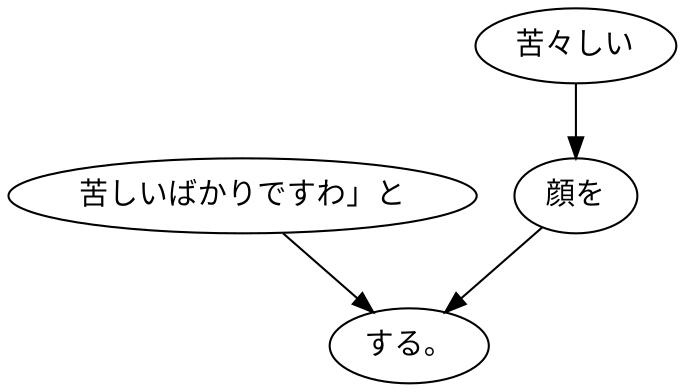 digraph graph4644 {
	node0 [label="苦しいばかりですわ」と"];
	node1 [label="苦々しい"];
	node2 [label="顔を"];
	node3 [label="する。"];
	node0 -> node3;
	node1 -> node2;
	node2 -> node3;
}
